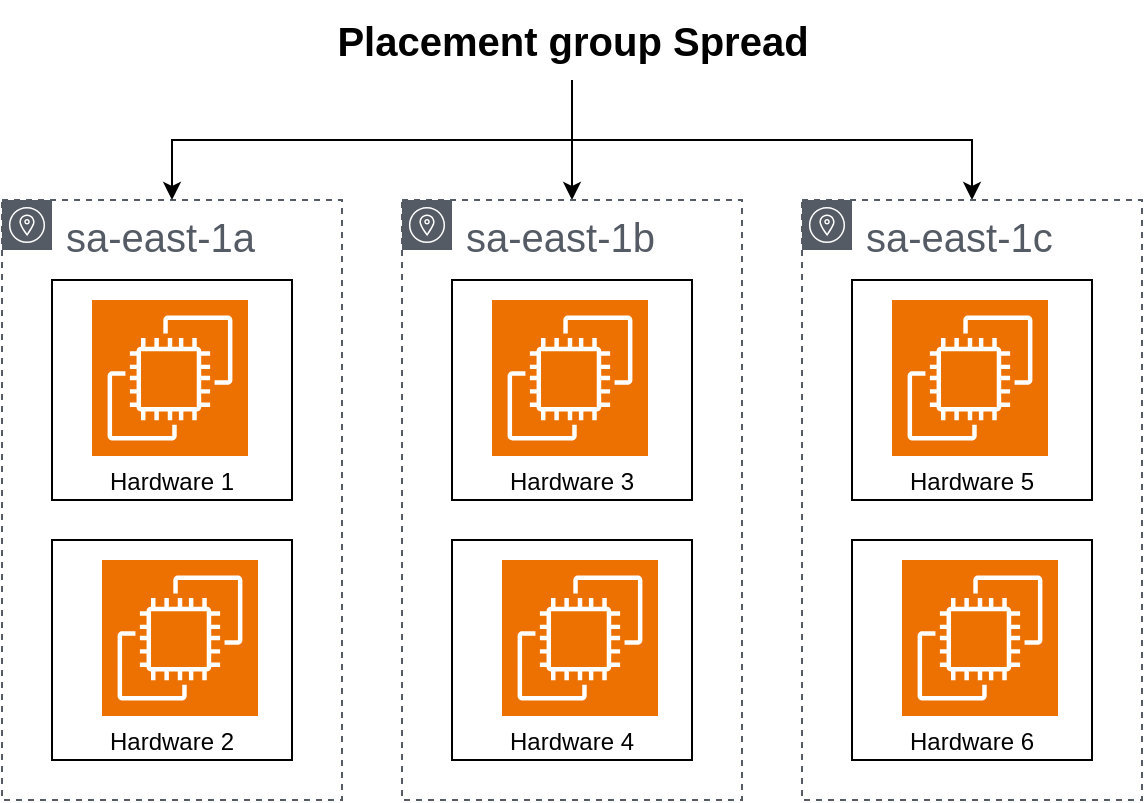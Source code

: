 <mxfile version="26.0.4">
  <diagram name="Page-1" id="eOET2WO-noIZjNxQZZvC">
    <mxGraphModel dx="1114" dy="1027" grid="1" gridSize="10" guides="1" tooltips="1" connect="1" arrows="1" fold="1" page="1" pageScale="1" pageWidth="850" pageHeight="1100" math="0" shadow="0">
      <root>
        <mxCell id="0" />
        <mxCell id="1" parent="0" />
        <mxCell id="j384pT_ZmVlEopGv-kKu-2" value="&lt;span style=&quot;font-size: 20px;&quot;&gt;sa-east-1a&lt;/span&gt;" style="sketch=0;outlineConnect=0;gradientColor=none;html=1;whiteSpace=wrap;fontSize=12;fontStyle=0;shape=mxgraph.aws4.group;grIcon=mxgraph.aws4.group_availability_zone;strokeColor=#545B64;fillColor=none;verticalAlign=top;align=left;spacingLeft=30;fontColor=#545B64;dashed=1;" vertex="1" parent="1">
          <mxGeometry x="470" y="280" width="170" height="300" as="geometry" />
        </mxCell>
        <mxCell id="j384pT_ZmVlEopGv-kKu-23" value="Hardware 2" style="rounded=0;whiteSpace=wrap;html=1;verticalAlign=bottom;" vertex="1" parent="1">
          <mxGeometry x="495" y="450" width="120" height="110" as="geometry" />
        </mxCell>
        <mxCell id="j384pT_ZmVlEopGv-kKu-22" value="Hardware 1" style="rounded=0;whiteSpace=wrap;html=1;verticalAlign=bottom;" vertex="1" parent="1">
          <mxGeometry x="495" y="320" width="120" height="110" as="geometry" />
        </mxCell>
        <mxCell id="j384pT_ZmVlEopGv-kKu-4" value="" style="sketch=0;points=[[0,0,0],[0.25,0,0],[0.5,0,0],[0.75,0,0],[1,0,0],[0,1,0],[0.25,1,0],[0.5,1,0],[0.75,1,0],[1,1,0],[0,0.25,0],[0,0.5,0],[0,0.75,0],[1,0.25,0],[1,0.5,0],[1,0.75,0]];outlineConnect=0;fontColor=#232F3E;fillColor=#ED7100;strokeColor=#ffffff;dashed=0;verticalLabelPosition=bottom;verticalAlign=top;align=center;html=1;fontSize=12;fontStyle=0;aspect=fixed;shape=mxgraph.aws4.resourceIcon;resIcon=mxgraph.aws4.ec2;" vertex="1" parent="1">
          <mxGeometry x="515" y="330" width="78" height="78" as="geometry" />
        </mxCell>
        <mxCell id="j384pT_ZmVlEopGv-kKu-7" value="" style="sketch=0;points=[[0,0,0],[0.25,0,0],[0.5,0,0],[0.75,0,0],[1,0,0],[0,1,0],[0.25,1,0],[0.5,1,0],[0.75,1,0],[1,1,0],[0,0.25,0],[0,0.5,0],[0,0.75,0],[1,0.25,0],[1,0.5,0],[1,0.75,0]];outlineConnect=0;fontColor=#232F3E;fillColor=#ED7100;strokeColor=#ffffff;dashed=0;verticalLabelPosition=bottom;verticalAlign=top;align=center;html=1;fontSize=12;fontStyle=0;aspect=fixed;shape=mxgraph.aws4.resourceIcon;resIcon=mxgraph.aws4.ec2;" vertex="1" parent="1">
          <mxGeometry x="520" y="460" width="78" height="78" as="geometry" />
        </mxCell>
        <mxCell id="j384pT_ZmVlEopGv-kKu-35" style="edgeStyle=orthogonalEdgeStyle;rounded=0;orthogonalLoop=1;jettySize=auto;html=1;" edge="1" parent="1" source="j384pT_ZmVlEopGv-kKu-21" target="j384pT_ZmVlEopGv-kKu-2">
          <mxGeometry relative="1" as="geometry" />
        </mxCell>
        <mxCell id="j384pT_ZmVlEopGv-kKu-36" style="edgeStyle=orthogonalEdgeStyle;rounded=0;orthogonalLoop=1;jettySize=auto;html=1;" edge="1" parent="1" source="j384pT_ZmVlEopGv-kKu-21" target="j384pT_ZmVlEopGv-kKu-25">
          <mxGeometry relative="1" as="geometry" />
        </mxCell>
        <mxCell id="j384pT_ZmVlEopGv-kKu-37" style="edgeStyle=orthogonalEdgeStyle;rounded=0;orthogonalLoop=1;jettySize=auto;html=1;" edge="1" parent="1" source="j384pT_ZmVlEopGv-kKu-21" target="j384pT_ZmVlEopGv-kKu-30">
          <mxGeometry relative="1" as="geometry" />
        </mxCell>
        <mxCell id="j384pT_ZmVlEopGv-kKu-21" value="Placement group Spread" style="text;html=1;align=center;verticalAlign=middle;resizable=0;points=[];autosize=1;strokeColor=none;fillColor=none;fontSize=20;fontStyle=1" vertex="1" parent="1">
          <mxGeometry x="635" y="180" width="240" height="40" as="geometry" />
        </mxCell>
        <mxCell id="j384pT_ZmVlEopGv-kKu-25" value="&lt;span style=&quot;font-size: 20px;&quot;&gt;sa-east-1b&lt;/span&gt;" style="sketch=0;outlineConnect=0;gradientColor=none;html=1;whiteSpace=wrap;fontSize=12;fontStyle=0;shape=mxgraph.aws4.group;grIcon=mxgraph.aws4.group_availability_zone;strokeColor=#545B64;fillColor=none;verticalAlign=top;align=left;spacingLeft=30;fontColor=#545B64;dashed=1;" vertex="1" parent="1">
          <mxGeometry x="670" y="280" width="170" height="300" as="geometry" />
        </mxCell>
        <mxCell id="j384pT_ZmVlEopGv-kKu-26" value="Hardware 4" style="rounded=0;whiteSpace=wrap;html=1;verticalAlign=bottom;" vertex="1" parent="1">
          <mxGeometry x="695" y="450" width="120" height="110" as="geometry" />
        </mxCell>
        <mxCell id="j384pT_ZmVlEopGv-kKu-27" value="Hardware 3" style="rounded=0;whiteSpace=wrap;html=1;verticalAlign=bottom;" vertex="1" parent="1">
          <mxGeometry x="695" y="320" width="120" height="110" as="geometry" />
        </mxCell>
        <mxCell id="j384pT_ZmVlEopGv-kKu-28" value="" style="sketch=0;points=[[0,0,0],[0.25,0,0],[0.5,0,0],[0.75,0,0],[1,0,0],[0,1,0],[0.25,1,0],[0.5,1,0],[0.75,1,0],[1,1,0],[0,0.25,0],[0,0.5,0],[0,0.75,0],[1,0.25,0],[1,0.5,0],[1,0.75,0]];outlineConnect=0;fontColor=#232F3E;fillColor=#ED7100;strokeColor=#ffffff;dashed=0;verticalLabelPosition=bottom;verticalAlign=top;align=center;html=1;fontSize=12;fontStyle=0;aspect=fixed;shape=mxgraph.aws4.resourceIcon;resIcon=mxgraph.aws4.ec2;" vertex="1" parent="1">
          <mxGeometry x="715" y="330" width="78" height="78" as="geometry" />
        </mxCell>
        <mxCell id="j384pT_ZmVlEopGv-kKu-29" value="" style="sketch=0;points=[[0,0,0],[0.25,0,0],[0.5,0,0],[0.75,0,0],[1,0,0],[0,1,0],[0.25,1,0],[0.5,1,0],[0.75,1,0],[1,1,0],[0,0.25,0],[0,0.5,0],[0,0.75,0],[1,0.25,0],[1,0.5,0],[1,0.75,0]];outlineConnect=0;fontColor=#232F3E;fillColor=#ED7100;strokeColor=#ffffff;dashed=0;verticalLabelPosition=bottom;verticalAlign=top;align=center;html=1;fontSize=12;fontStyle=0;aspect=fixed;shape=mxgraph.aws4.resourceIcon;resIcon=mxgraph.aws4.ec2;" vertex="1" parent="1">
          <mxGeometry x="720" y="460" width="78" height="78" as="geometry" />
        </mxCell>
        <mxCell id="j384pT_ZmVlEopGv-kKu-30" value="&lt;span style=&quot;font-size: 20px;&quot;&gt;sa-east-1c&lt;/span&gt;" style="sketch=0;outlineConnect=0;gradientColor=none;html=1;whiteSpace=wrap;fontSize=12;fontStyle=0;shape=mxgraph.aws4.group;grIcon=mxgraph.aws4.group_availability_zone;strokeColor=#545B64;fillColor=none;verticalAlign=top;align=left;spacingLeft=30;fontColor=#545B64;dashed=1;" vertex="1" parent="1">
          <mxGeometry x="870" y="280" width="170" height="300" as="geometry" />
        </mxCell>
        <mxCell id="j384pT_ZmVlEopGv-kKu-31" value="Hardware 6" style="rounded=0;whiteSpace=wrap;html=1;verticalAlign=bottom;" vertex="1" parent="1">
          <mxGeometry x="895" y="450" width="120" height="110" as="geometry" />
        </mxCell>
        <mxCell id="j384pT_ZmVlEopGv-kKu-32" value="Hardware 5" style="rounded=0;whiteSpace=wrap;html=1;verticalAlign=bottom;" vertex="1" parent="1">
          <mxGeometry x="895" y="320" width="120" height="110" as="geometry" />
        </mxCell>
        <mxCell id="j384pT_ZmVlEopGv-kKu-33" value="" style="sketch=0;points=[[0,0,0],[0.25,0,0],[0.5,0,0],[0.75,0,0],[1,0,0],[0,1,0],[0.25,1,0],[0.5,1,0],[0.75,1,0],[1,1,0],[0,0.25,0],[0,0.5,0],[0,0.75,0],[1,0.25,0],[1,0.5,0],[1,0.75,0]];outlineConnect=0;fontColor=#232F3E;fillColor=#ED7100;strokeColor=#ffffff;dashed=0;verticalLabelPosition=bottom;verticalAlign=top;align=center;html=1;fontSize=12;fontStyle=0;aspect=fixed;shape=mxgraph.aws4.resourceIcon;resIcon=mxgraph.aws4.ec2;" vertex="1" parent="1">
          <mxGeometry x="915" y="330" width="78" height="78" as="geometry" />
        </mxCell>
        <mxCell id="j384pT_ZmVlEopGv-kKu-34" value="" style="sketch=0;points=[[0,0,0],[0.25,0,0],[0.5,0,0],[0.75,0,0],[1,0,0],[0,1,0],[0.25,1,0],[0.5,1,0],[0.75,1,0],[1,1,0],[0,0.25,0],[0,0.5,0],[0,0.75,0],[1,0.25,0],[1,0.5,0],[1,0.75,0]];outlineConnect=0;fontColor=#232F3E;fillColor=#ED7100;strokeColor=#ffffff;dashed=0;verticalLabelPosition=bottom;verticalAlign=top;align=center;html=1;fontSize=12;fontStyle=0;aspect=fixed;shape=mxgraph.aws4.resourceIcon;resIcon=mxgraph.aws4.ec2;" vertex="1" parent="1">
          <mxGeometry x="920" y="460" width="78" height="78" as="geometry" />
        </mxCell>
      </root>
    </mxGraphModel>
  </diagram>
</mxfile>
